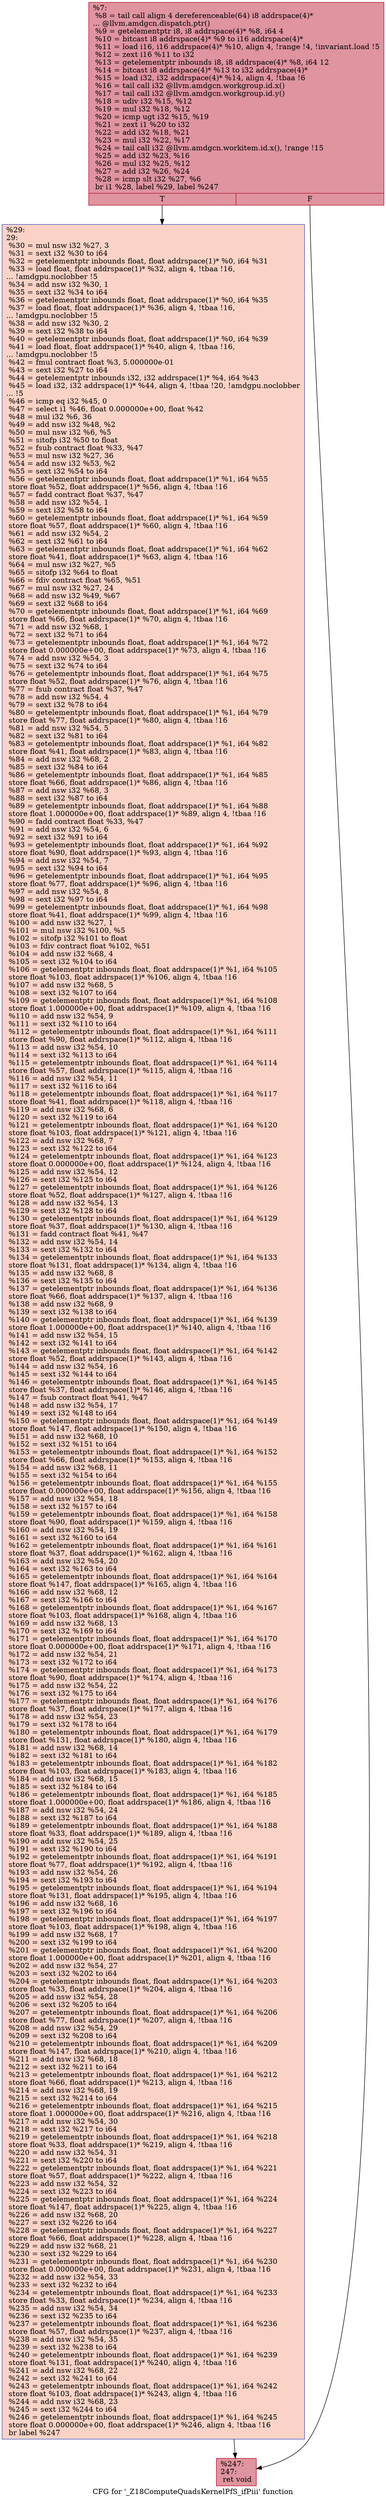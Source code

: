 digraph "CFG for '_Z18ComputeQuadsKernelPfS_ifPiii' function" {
	label="CFG for '_Z18ComputeQuadsKernelPfS_ifPiii' function";

	Node0x5b2e4c0 [shape=record,color="#b70d28ff", style=filled, fillcolor="#b70d2870",label="{%7:\l  %8 = tail call align 4 dereferenceable(64) i8 addrspace(4)*\l... @llvm.amdgcn.dispatch.ptr()\l  %9 = getelementptr i8, i8 addrspace(4)* %8, i64 4\l  %10 = bitcast i8 addrspace(4)* %9 to i16 addrspace(4)*\l  %11 = load i16, i16 addrspace(4)* %10, align 4, !range !4, !invariant.load !5\l  %12 = zext i16 %11 to i32\l  %13 = getelementptr inbounds i8, i8 addrspace(4)* %8, i64 12\l  %14 = bitcast i8 addrspace(4)* %13 to i32 addrspace(4)*\l  %15 = load i32, i32 addrspace(4)* %14, align 4, !tbaa !6\l  %16 = tail call i32 @llvm.amdgcn.workgroup.id.x()\l  %17 = tail call i32 @llvm.amdgcn.workgroup.id.y()\l  %18 = udiv i32 %15, %12\l  %19 = mul i32 %18, %12\l  %20 = icmp ugt i32 %15, %19\l  %21 = zext i1 %20 to i32\l  %22 = add i32 %18, %21\l  %23 = mul i32 %22, %17\l  %24 = tail call i32 @llvm.amdgcn.workitem.id.x(), !range !15\l  %25 = add i32 %23, %16\l  %26 = mul i32 %25, %12\l  %27 = add i32 %26, %24\l  %28 = icmp slt i32 %27, %6\l  br i1 %28, label %29, label %247\l|{<s0>T|<s1>F}}"];
	Node0x5b2e4c0:s0 -> Node0x5b30d30;
	Node0x5b2e4c0:s1 -> Node0x5b30dc0;
	Node0x5b30d30 [shape=record,color="#3d50c3ff", style=filled, fillcolor="#f59c7d70",label="{%29:\l29:                                               \l  %30 = mul nsw i32 %27, 3\l  %31 = sext i32 %30 to i64\l  %32 = getelementptr inbounds float, float addrspace(1)* %0, i64 %31\l  %33 = load float, float addrspace(1)* %32, align 4, !tbaa !16,\l... !amdgpu.noclobber !5\l  %34 = add nsw i32 %30, 1\l  %35 = sext i32 %34 to i64\l  %36 = getelementptr inbounds float, float addrspace(1)* %0, i64 %35\l  %37 = load float, float addrspace(1)* %36, align 4, !tbaa !16,\l... !amdgpu.noclobber !5\l  %38 = add nsw i32 %30, 2\l  %39 = sext i32 %38 to i64\l  %40 = getelementptr inbounds float, float addrspace(1)* %0, i64 %39\l  %41 = load float, float addrspace(1)* %40, align 4, !tbaa !16,\l... !amdgpu.noclobber !5\l  %42 = fmul contract float %3, 5.000000e-01\l  %43 = sext i32 %27 to i64\l  %44 = getelementptr inbounds i32, i32 addrspace(1)* %4, i64 %43\l  %45 = load i32, i32 addrspace(1)* %44, align 4, !tbaa !20, !amdgpu.noclobber\l... !5\l  %46 = icmp eq i32 %45, 0\l  %47 = select i1 %46, float 0.000000e+00, float %42\l  %48 = mul i32 %6, 36\l  %49 = add nsw i32 %48, %2\l  %50 = mul nsw i32 %6, %5\l  %51 = sitofp i32 %50 to float\l  %52 = fsub contract float %33, %47\l  %53 = mul nsw i32 %27, 36\l  %54 = add nsw i32 %53, %2\l  %55 = sext i32 %54 to i64\l  %56 = getelementptr inbounds float, float addrspace(1)* %1, i64 %55\l  store float %52, float addrspace(1)* %56, align 4, !tbaa !16\l  %57 = fadd contract float %37, %47\l  %58 = add nsw i32 %54, 1\l  %59 = sext i32 %58 to i64\l  %60 = getelementptr inbounds float, float addrspace(1)* %1, i64 %59\l  store float %57, float addrspace(1)* %60, align 4, !tbaa !16\l  %61 = add nsw i32 %54, 2\l  %62 = sext i32 %61 to i64\l  %63 = getelementptr inbounds float, float addrspace(1)* %1, i64 %62\l  store float %41, float addrspace(1)* %63, align 4, !tbaa !16\l  %64 = mul nsw i32 %27, %5\l  %65 = sitofp i32 %64 to float\l  %66 = fdiv contract float %65, %51\l  %67 = mul nsw i32 %27, 24\l  %68 = add nsw i32 %49, %67\l  %69 = sext i32 %68 to i64\l  %70 = getelementptr inbounds float, float addrspace(1)* %1, i64 %69\l  store float %66, float addrspace(1)* %70, align 4, !tbaa !16\l  %71 = add nsw i32 %68, 1\l  %72 = sext i32 %71 to i64\l  %73 = getelementptr inbounds float, float addrspace(1)* %1, i64 %72\l  store float 0.000000e+00, float addrspace(1)* %73, align 4, !tbaa !16\l  %74 = add nsw i32 %54, 3\l  %75 = sext i32 %74 to i64\l  %76 = getelementptr inbounds float, float addrspace(1)* %1, i64 %75\l  store float %52, float addrspace(1)* %76, align 4, !tbaa !16\l  %77 = fsub contract float %37, %47\l  %78 = add nsw i32 %54, 4\l  %79 = sext i32 %78 to i64\l  %80 = getelementptr inbounds float, float addrspace(1)* %1, i64 %79\l  store float %77, float addrspace(1)* %80, align 4, !tbaa !16\l  %81 = add nsw i32 %54, 5\l  %82 = sext i32 %81 to i64\l  %83 = getelementptr inbounds float, float addrspace(1)* %1, i64 %82\l  store float %41, float addrspace(1)* %83, align 4, !tbaa !16\l  %84 = add nsw i32 %68, 2\l  %85 = sext i32 %84 to i64\l  %86 = getelementptr inbounds float, float addrspace(1)* %1, i64 %85\l  store float %66, float addrspace(1)* %86, align 4, !tbaa !16\l  %87 = add nsw i32 %68, 3\l  %88 = sext i32 %87 to i64\l  %89 = getelementptr inbounds float, float addrspace(1)* %1, i64 %88\l  store float 1.000000e+00, float addrspace(1)* %89, align 4, !tbaa !16\l  %90 = fadd contract float %33, %47\l  %91 = add nsw i32 %54, 6\l  %92 = sext i32 %91 to i64\l  %93 = getelementptr inbounds float, float addrspace(1)* %1, i64 %92\l  store float %90, float addrspace(1)* %93, align 4, !tbaa !16\l  %94 = add nsw i32 %54, 7\l  %95 = sext i32 %94 to i64\l  %96 = getelementptr inbounds float, float addrspace(1)* %1, i64 %95\l  store float %77, float addrspace(1)* %96, align 4, !tbaa !16\l  %97 = add nsw i32 %54, 8\l  %98 = sext i32 %97 to i64\l  %99 = getelementptr inbounds float, float addrspace(1)* %1, i64 %98\l  store float %41, float addrspace(1)* %99, align 4, !tbaa !16\l  %100 = add nsw i32 %27, 1\l  %101 = mul nsw i32 %100, %5\l  %102 = sitofp i32 %101 to float\l  %103 = fdiv contract float %102, %51\l  %104 = add nsw i32 %68, 4\l  %105 = sext i32 %104 to i64\l  %106 = getelementptr inbounds float, float addrspace(1)* %1, i64 %105\l  store float %103, float addrspace(1)* %106, align 4, !tbaa !16\l  %107 = add nsw i32 %68, 5\l  %108 = sext i32 %107 to i64\l  %109 = getelementptr inbounds float, float addrspace(1)* %1, i64 %108\l  store float 1.000000e+00, float addrspace(1)* %109, align 4, !tbaa !16\l  %110 = add nsw i32 %54, 9\l  %111 = sext i32 %110 to i64\l  %112 = getelementptr inbounds float, float addrspace(1)* %1, i64 %111\l  store float %90, float addrspace(1)* %112, align 4, !tbaa !16\l  %113 = add nsw i32 %54, 10\l  %114 = sext i32 %113 to i64\l  %115 = getelementptr inbounds float, float addrspace(1)* %1, i64 %114\l  store float %57, float addrspace(1)* %115, align 4, !tbaa !16\l  %116 = add nsw i32 %54, 11\l  %117 = sext i32 %116 to i64\l  %118 = getelementptr inbounds float, float addrspace(1)* %1, i64 %117\l  store float %41, float addrspace(1)* %118, align 4, !tbaa !16\l  %119 = add nsw i32 %68, 6\l  %120 = sext i32 %119 to i64\l  %121 = getelementptr inbounds float, float addrspace(1)* %1, i64 %120\l  store float %103, float addrspace(1)* %121, align 4, !tbaa !16\l  %122 = add nsw i32 %68, 7\l  %123 = sext i32 %122 to i64\l  %124 = getelementptr inbounds float, float addrspace(1)* %1, i64 %123\l  store float 0.000000e+00, float addrspace(1)* %124, align 4, !tbaa !16\l  %125 = add nsw i32 %54, 12\l  %126 = sext i32 %125 to i64\l  %127 = getelementptr inbounds float, float addrspace(1)* %1, i64 %126\l  store float %52, float addrspace(1)* %127, align 4, !tbaa !16\l  %128 = add nsw i32 %54, 13\l  %129 = sext i32 %128 to i64\l  %130 = getelementptr inbounds float, float addrspace(1)* %1, i64 %129\l  store float %37, float addrspace(1)* %130, align 4, !tbaa !16\l  %131 = fadd contract float %41, %47\l  %132 = add nsw i32 %54, 14\l  %133 = sext i32 %132 to i64\l  %134 = getelementptr inbounds float, float addrspace(1)* %1, i64 %133\l  store float %131, float addrspace(1)* %134, align 4, !tbaa !16\l  %135 = add nsw i32 %68, 8\l  %136 = sext i32 %135 to i64\l  %137 = getelementptr inbounds float, float addrspace(1)* %1, i64 %136\l  store float %66, float addrspace(1)* %137, align 4, !tbaa !16\l  %138 = add nsw i32 %68, 9\l  %139 = sext i32 %138 to i64\l  %140 = getelementptr inbounds float, float addrspace(1)* %1, i64 %139\l  store float 1.000000e+00, float addrspace(1)* %140, align 4, !tbaa !16\l  %141 = add nsw i32 %54, 15\l  %142 = sext i32 %141 to i64\l  %143 = getelementptr inbounds float, float addrspace(1)* %1, i64 %142\l  store float %52, float addrspace(1)* %143, align 4, !tbaa !16\l  %144 = add nsw i32 %54, 16\l  %145 = sext i32 %144 to i64\l  %146 = getelementptr inbounds float, float addrspace(1)* %1, i64 %145\l  store float %37, float addrspace(1)* %146, align 4, !tbaa !16\l  %147 = fsub contract float %41, %47\l  %148 = add nsw i32 %54, 17\l  %149 = sext i32 %148 to i64\l  %150 = getelementptr inbounds float, float addrspace(1)* %1, i64 %149\l  store float %147, float addrspace(1)* %150, align 4, !tbaa !16\l  %151 = add nsw i32 %68, 10\l  %152 = sext i32 %151 to i64\l  %153 = getelementptr inbounds float, float addrspace(1)* %1, i64 %152\l  store float %66, float addrspace(1)* %153, align 4, !tbaa !16\l  %154 = add nsw i32 %68, 11\l  %155 = sext i32 %154 to i64\l  %156 = getelementptr inbounds float, float addrspace(1)* %1, i64 %155\l  store float 0.000000e+00, float addrspace(1)* %156, align 4, !tbaa !16\l  %157 = add nsw i32 %54, 18\l  %158 = sext i32 %157 to i64\l  %159 = getelementptr inbounds float, float addrspace(1)* %1, i64 %158\l  store float %90, float addrspace(1)* %159, align 4, !tbaa !16\l  %160 = add nsw i32 %54, 19\l  %161 = sext i32 %160 to i64\l  %162 = getelementptr inbounds float, float addrspace(1)* %1, i64 %161\l  store float %37, float addrspace(1)* %162, align 4, !tbaa !16\l  %163 = add nsw i32 %54, 20\l  %164 = sext i32 %163 to i64\l  %165 = getelementptr inbounds float, float addrspace(1)* %1, i64 %164\l  store float %147, float addrspace(1)* %165, align 4, !tbaa !16\l  %166 = add nsw i32 %68, 12\l  %167 = sext i32 %166 to i64\l  %168 = getelementptr inbounds float, float addrspace(1)* %1, i64 %167\l  store float %103, float addrspace(1)* %168, align 4, !tbaa !16\l  %169 = add nsw i32 %68, 13\l  %170 = sext i32 %169 to i64\l  %171 = getelementptr inbounds float, float addrspace(1)* %1, i64 %170\l  store float 0.000000e+00, float addrspace(1)* %171, align 4, !tbaa !16\l  %172 = add nsw i32 %54, 21\l  %173 = sext i32 %172 to i64\l  %174 = getelementptr inbounds float, float addrspace(1)* %1, i64 %173\l  store float %90, float addrspace(1)* %174, align 4, !tbaa !16\l  %175 = add nsw i32 %54, 22\l  %176 = sext i32 %175 to i64\l  %177 = getelementptr inbounds float, float addrspace(1)* %1, i64 %176\l  store float %37, float addrspace(1)* %177, align 4, !tbaa !16\l  %178 = add nsw i32 %54, 23\l  %179 = sext i32 %178 to i64\l  %180 = getelementptr inbounds float, float addrspace(1)* %1, i64 %179\l  store float %131, float addrspace(1)* %180, align 4, !tbaa !16\l  %181 = add nsw i32 %68, 14\l  %182 = sext i32 %181 to i64\l  %183 = getelementptr inbounds float, float addrspace(1)* %1, i64 %182\l  store float %103, float addrspace(1)* %183, align 4, !tbaa !16\l  %184 = add nsw i32 %68, 15\l  %185 = sext i32 %184 to i64\l  %186 = getelementptr inbounds float, float addrspace(1)* %1, i64 %185\l  store float 1.000000e+00, float addrspace(1)* %186, align 4, !tbaa !16\l  %187 = add nsw i32 %54, 24\l  %188 = sext i32 %187 to i64\l  %189 = getelementptr inbounds float, float addrspace(1)* %1, i64 %188\l  store float %33, float addrspace(1)* %189, align 4, !tbaa !16\l  %190 = add nsw i32 %54, 25\l  %191 = sext i32 %190 to i64\l  %192 = getelementptr inbounds float, float addrspace(1)* %1, i64 %191\l  store float %77, float addrspace(1)* %192, align 4, !tbaa !16\l  %193 = add nsw i32 %54, 26\l  %194 = sext i32 %193 to i64\l  %195 = getelementptr inbounds float, float addrspace(1)* %1, i64 %194\l  store float %131, float addrspace(1)* %195, align 4, !tbaa !16\l  %196 = add nsw i32 %68, 16\l  %197 = sext i32 %196 to i64\l  %198 = getelementptr inbounds float, float addrspace(1)* %1, i64 %197\l  store float %103, float addrspace(1)* %198, align 4, !tbaa !16\l  %199 = add nsw i32 %68, 17\l  %200 = sext i32 %199 to i64\l  %201 = getelementptr inbounds float, float addrspace(1)* %1, i64 %200\l  store float 1.000000e+00, float addrspace(1)* %201, align 4, !tbaa !16\l  %202 = add nsw i32 %54, 27\l  %203 = sext i32 %202 to i64\l  %204 = getelementptr inbounds float, float addrspace(1)* %1, i64 %203\l  store float %33, float addrspace(1)* %204, align 4, !tbaa !16\l  %205 = add nsw i32 %54, 28\l  %206 = sext i32 %205 to i64\l  %207 = getelementptr inbounds float, float addrspace(1)* %1, i64 %206\l  store float %77, float addrspace(1)* %207, align 4, !tbaa !16\l  %208 = add nsw i32 %54, 29\l  %209 = sext i32 %208 to i64\l  %210 = getelementptr inbounds float, float addrspace(1)* %1, i64 %209\l  store float %147, float addrspace(1)* %210, align 4, !tbaa !16\l  %211 = add nsw i32 %68, 18\l  %212 = sext i32 %211 to i64\l  %213 = getelementptr inbounds float, float addrspace(1)* %1, i64 %212\l  store float %66, float addrspace(1)* %213, align 4, !tbaa !16\l  %214 = add nsw i32 %68, 19\l  %215 = sext i32 %214 to i64\l  %216 = getelementptr inbounds float, float addrspace(1)* %1, i64 %215\l  store float 1.000000e+00, float addrspace(1)* %216, align 4, !tbaa !16\l  %217 = add nsw i32 %54, 30\l  %218 = sext i32 %217 to i64\l  %219 = getelementptr inbounds float, float addrspace(1)* %1, i64 %218\l  store float %33, float addrspace(1)* %219, align 4, !tbaa !16\l  %220 = add nsw i32 %54, 31\l  %221 = sext i32 %220 to i64\l  %222 = getelementptr inbounds float, float addrspace(1)* %1, i64 %221\l  store float %57, float addrspace(1)* %222, align 4, !tbaa !16\l  %223 = add nsw i32 %54, 32\l  %224 = sext i32 %223 to i64\l  %225 = getelementptr inbounds float, float addrspace(1)* %1, i64 %224\l  store float %147, float addrspace(1)* %225, align 4, !tbaa !16\l  %226 = add nsw i32 %68, 20\l  %227 = sext i32 %226 to i64\l  %228 = getelementptr inbounds float, float addrspace(1)* %1, i64 %227\l  store float %66, float addrspace(1)* %228, align 4, !tbaa !16\l  %229 = add nsw i32 %68, 21\l  %230 = sext i32 %229 to i64\l  %231 = getelementptr inbounds float, float addrspace(1)* %1, i64 %230\l  store float 0.000000e+00, float addrspace(1)* %231, align 4, !tbaa !16\l  %232 = add nsw i32 %54, 33\l  %233 = sext i32 %232 to i64\l  %234 = getelementptr inbounds float, float addrspace(1)* %1, i64 %233\l  store float %33, float addrspace(1)* %234, align 4, !tbaa !16\l  %235 = add nsw i32 %54, 34\l  %236 = sext i32 %235 to i64\l  %237 = getelementptr inbounds float, float addrspace(1)* %1, i64 %236\l  store float %57, float addrspace(1)* %237, align 4, !tbaa !16\l  %238 = add nsw i32 %54, 35\l  %239 = sext i32 %238 to i64\l  %240 = getelementptr inbounds float, float addrspace(1)* %1, i64 %239\l  store float %131, float addrspace(1)* %240, align 4, !tbaa !16\l  %241 = add nsw i32 %68, 22\l  %242 = sext i32 %241 to i64\l  %243 = getelementptr inbounds float, float addrspace(1)* %1, i64 %242\l  store float %103, float addrspace(1)* %243, align 4, !tbaa !16\l  %244 = add nsw i32 %68, 23\l  %245 = sext i32 %244 to i64\l  %246 = getelementptr inbounds float, float addrspace(1)* %1, i64 %245\l  store float 0.000000e+00, float addrspace(1)* %246, align 4, !tbaa !16\l  br label %247\l}"];
	Node0x5b30d30 -> Node0x5b30dc0;
	Node0x5b30dc0 [shape=record,color="#b70d28ff", style=filled, fillcolor="#b70d2870",label="{%247:\l247:                                              \l  ret void\l}"];
}

